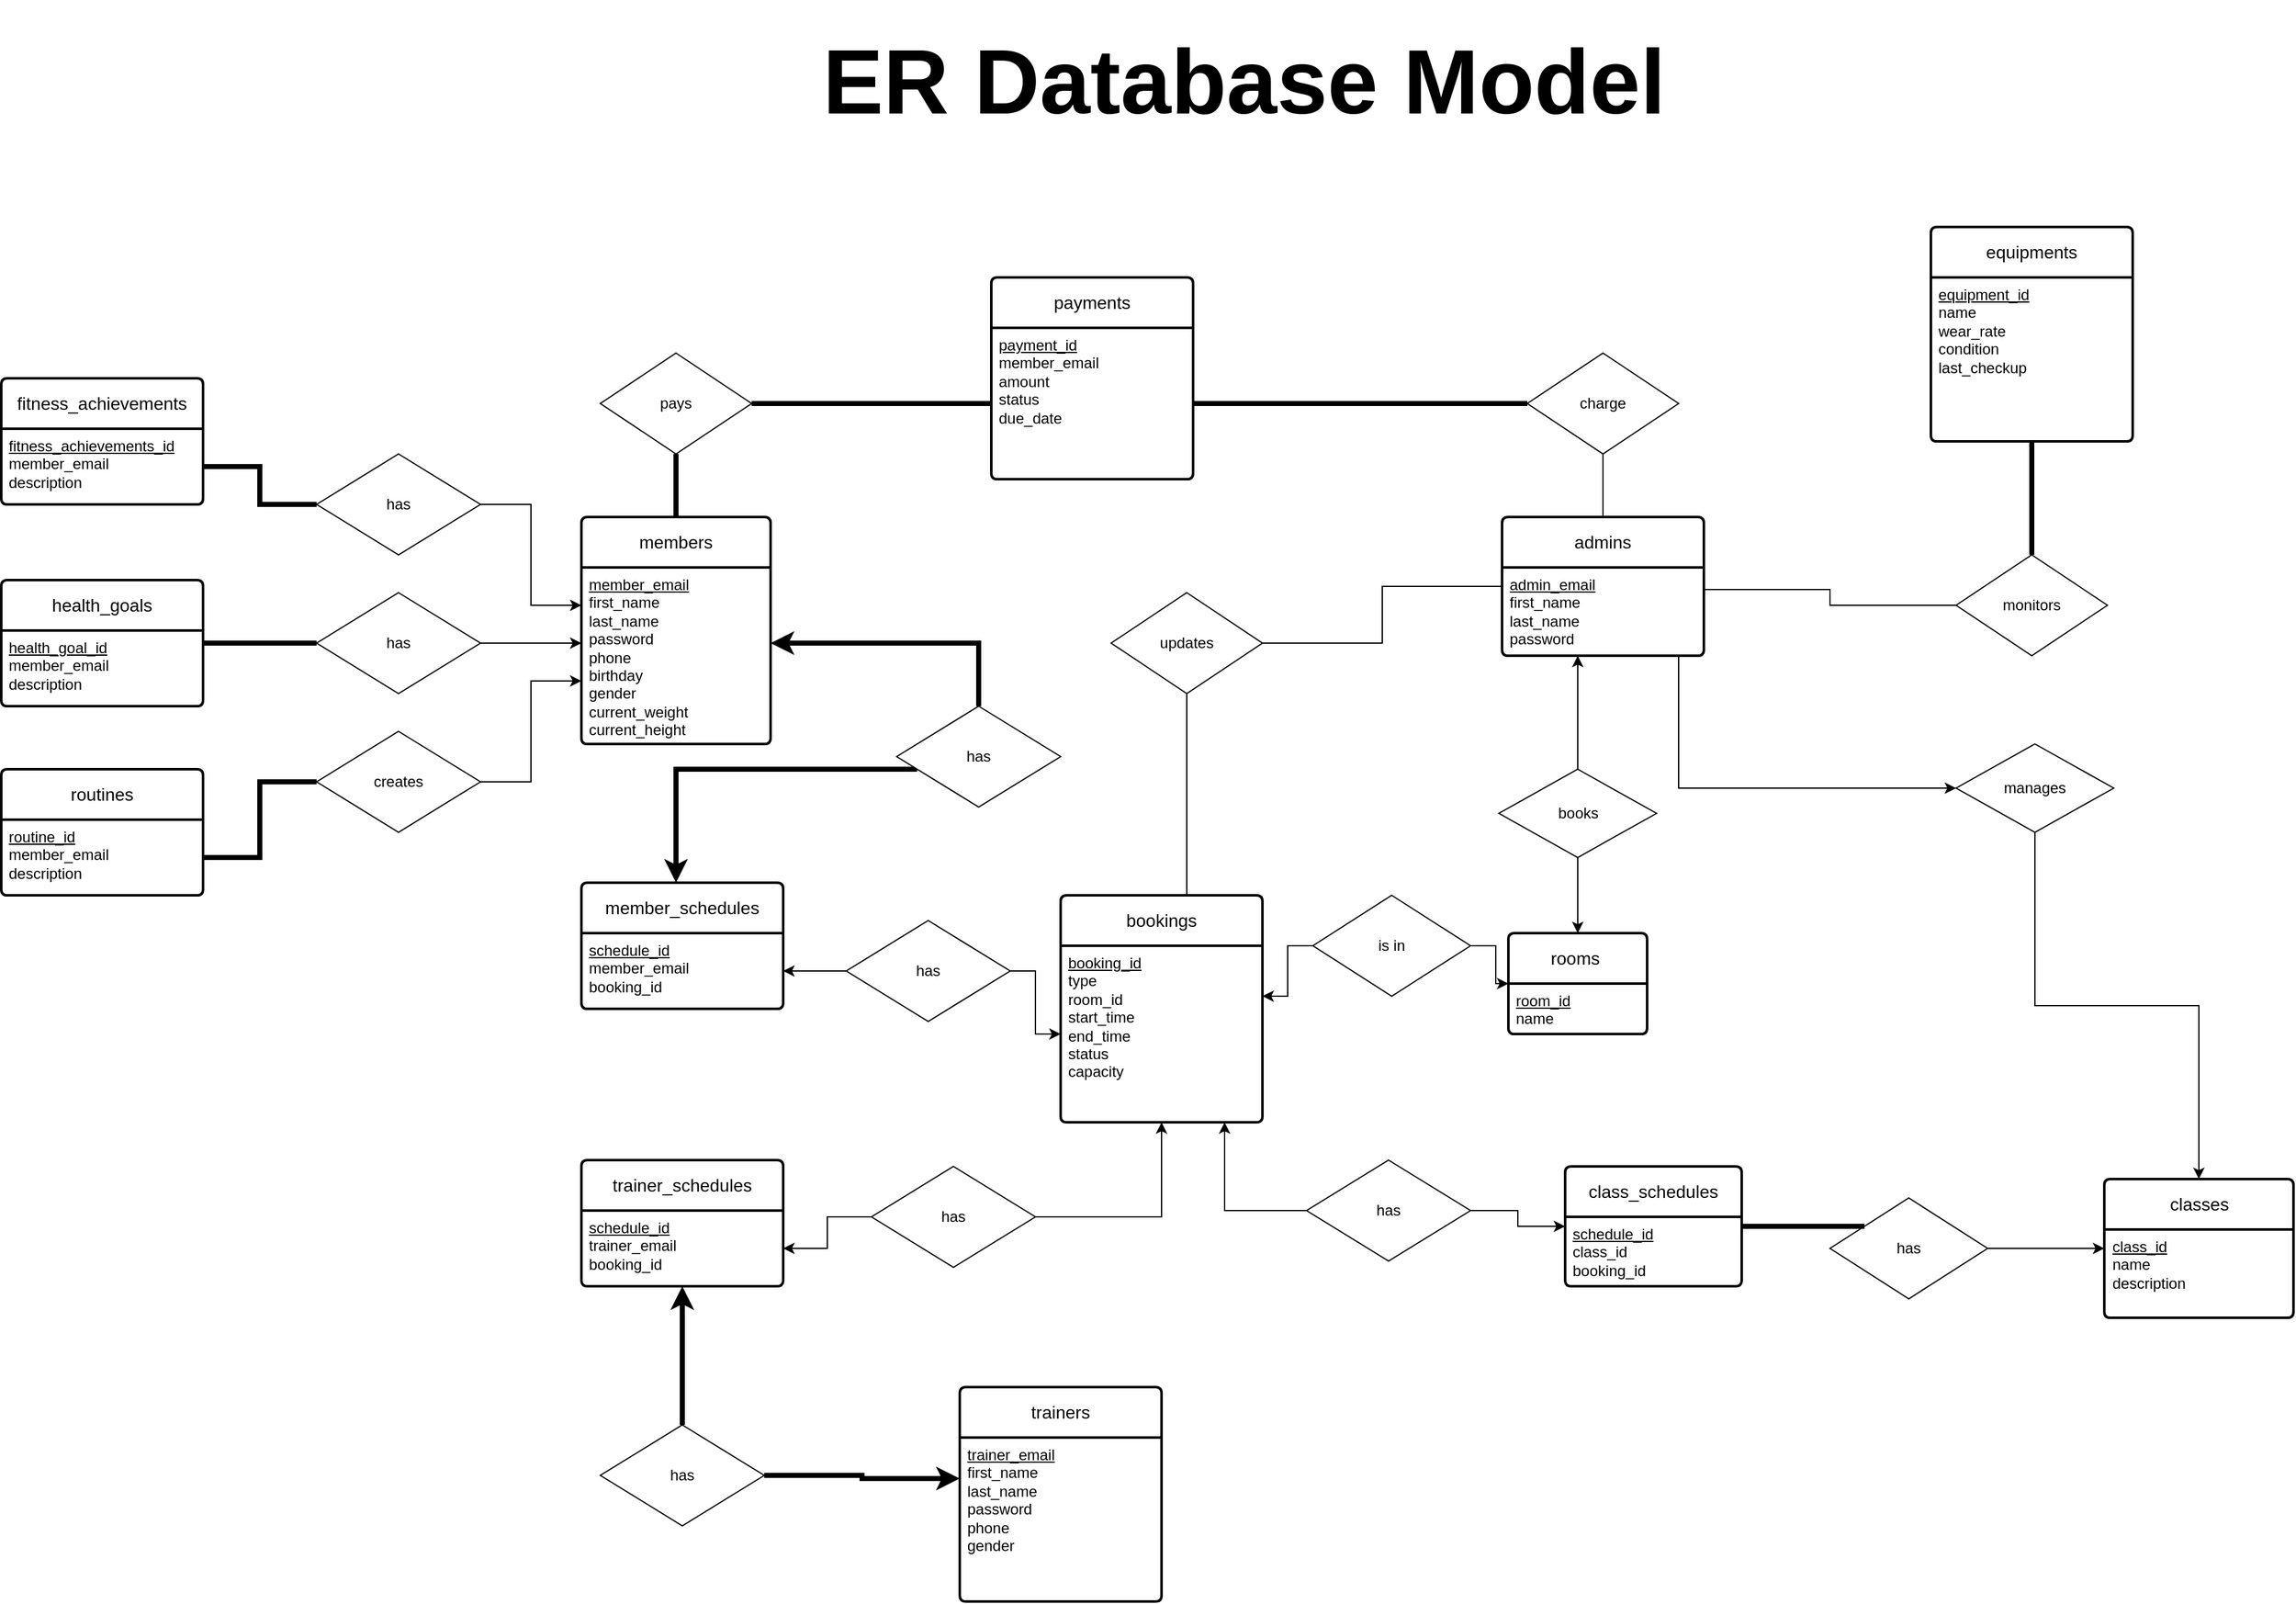 <mxfile version="24.1.0" type="device" pages="2">
  <diagram name="uml" id="4G7bXzPP9IaNKN-uvetp">
    <mxGraphModel dx="3674" dy="1707" grid="1" gridSize="10" guides="1" tooltips="1" connect="1" arrows="1" fold="1" page="0" pageScale="1" pageWidth="827" pageHeight="1169" math="0" shadow="0">
      <root>
        <mxCell id="0" />
        <mxCell id="1" parent="0" />
        <mxCell id="OYMvCbrC9KAhCQ8MRdoG-130" style="edgeStyle=orthogonalEdgeStyle;rounded=0;orthogonalLoop=1;jettySize=auto;html=1;exitX=0.5;exitY=0;exitDx=0;exitDy=0;entryX=0.5;entryY=1;entryDx=0;entryDy=0;endArrow=none;endFill=0;strokeWidth=4;" parent="1" source="kGv3nj2VXKhPonacH8l7-1" target="OYMvCbrC9KAhCQ8MRdoG-128" edge="1">
          <mxGeometry relative="1" as="geometry" />
        </mxCell>
        <mxCell id="kGv3nj2VXKhPonacH8l7-1" value="members" style="swimlane;childLayout=stackLayout;horizontal=1;startSize=40;horizontalStack=0;rounded=1;fontSize=14;fontStyle=0;strokeWidth=2;resizeParent=0;resizeLast=1;shadow=0;dashed=0;align=center;arcSize=4;whiteSpace=wrap;html=1;" parent="1" vertex="1">
          <mxGeometry x="-920" y="-50" width="150" height="180" as="geometry" />
        </mxCell>
        <mxCell id="kGv3nj2VXKhPonacH8l7-2" value="&lt;u&gt;member_email&lt;/u&gt;&lt;br&gt;&lt;div&gt;&lt;div&gt;&lt;div&gt;&lt;div&gt;&lt;/div&gt;&lt;/div&gt;&lt;/div&gt;&lt;div&gt;first_name&lt;/div&gt;&lt;div&gt;last_name&lt;/div&gt;&lt;div&gt;&lt;div&gt;password&lt;br&gt;&lt;div&gt;&lt;div&gt;&lt;span style=&quot;background-color: initial;&quot;&gt;phone&lt;/span&gt;&lt;br&gt;&lt;/div&gt;&lt;div&gt;birthday&lt;/div&gt;&lt;div&gt;gender&lt;/div&gt;&lt;div&gt;current_weight&lt;/div&gt;&lt;div&gt;current_height&lt;/div&gt;&lt;div&gt;&lt;br&gt;&lt;/div&gt;&lt;div&gt;&lt;br&gt;&lt;/div&gt;&lt;/div&gt;&lt;/div&gt;&lt;/div&gt;&lt;div&gt;&lt;br&gt;&lt;/div&gt;&lt;div&gt;&lt;br&gt;&lt;/div&gt;&lt;div&gt;&lt;br&gt;&lt;/div&gt;&lt;/div&gt;" style="align=left;strokeColor=none;fillColor=none;spacingLeft=4;fontSize=12;verticalAlign=top;resizable=0;rotatable=0;part=1;html=1;" parent="kGv3nj2VXKhPonacH8l7-1" vertex="1">
          <mxGeometry y="40" width="150" height="120" as="geometry" />
        </mxCell>
        <mxCell id="OYMvCbrC9KAhCQ8MRdoG-51" value="&lt;div&gt;&lt;div&gt;&lt;div&gt;&lt;br&gt;&lt;/div&gt;&lt;/div&gt;&lt;/div&gt;" style="align=left;strokeColor=none;fillColor=none;spacingLeft=4;fontSize=12;verticalAlign=top;resizable=0;rotatable=0;part=1;html=1;" parent="kGv3nj2VXKhPonacH8l7-1" vertex="1">
          <mxGeometry y="160" width="150" height="20" as="geometry" />
        </mxCell>
        <mxCell id="OYMvCbrC9KAhCQ8MRdoG-3" style="edgeStyle=orthogonalEdgeStyle;rounded=0;orthogonalLoop=1;jettySize=auto;html=1;exitX=0.5;exitY=1;exitDx=0;exitDy=0;" parent="kGv3nj2VXKhPonacH8l7-1" source="kGv3nj2VXKhPonacH8l7-2" target="kGv3nj2VXKhPonacH8l7-2" edge="1">
          <mxGeometry relative="1" as="geometry" />
        </mxCell>
        <mxCell id="OYMvCbrC9KAhCQ8MRdoG-1" value="trainers" style="swimlane;childLayout=stackLayout;horizontal=1;startSize=40;horizontalStack=0;rounded=1;fontSize=14;fontStyle=0;strokeWidth=2;resizeParent=0;resizeLast=1;shadow=0;align=center;arcSize=4;whiteSpace=wrap;html=1;" parent="1" vertex="1">
          <mxGeometry x="-620" y="640" width="160" height="170" as="geometry" />
        </mxCell>
        <mxCell id="OYMvCbrC9KAhCQ8MRdoG-2" value="&lt;div&gt;&lt;div&gt;&lt;u&gt;trainer_email&lt;/u&gt;&lt;/div&gt;&lt;div&gt;first_name&lt;/div&gt;&lt;div&gt;last_name&lt;/div&gt;&lt;div&gt;password&lt;/div&gt;&lt;div&gt;phone&lt;/div&gt;&lt;div&gt;gender&lt;/div&gt;&lt;div&gt;&lt;br&gt;&lt;/div&gt;&lt;div&gt;&lt;br&gt;&lt;/div&gt;&lt;/div&gt;" style="align=left;strokeColor=none;fillColor=none;spacingLeft=4;fontSize=12;verticalAlign=top;resizable=0;rotatable=0;part=1;html=1;" parent="OYMvCbrC9KAhCQ8MRdoG-1" vertex="1">
          <mxGeometry y="40" width="160" height="130" as="geometry" />
        </mxCell>
        <mxCell id="OYMvCbrC9KAhCQ8MRdoG-5" value="admins" style="swimlane;childLayout=stackLayout;horizontal=1;startSize=40;horizontalStack=0;rounded=1;fontSize=14;fontStyle=0;strokeWidth=2;resizeParent=0;resizeLast=1;shadow=0;dashed=0;align=center;arcSize=4;whiteSpace=wrap;html=1;" parent="1" vertex="1">
          <mxGeometry x="-190" y="-50" width="160" height="110" as="geometry" />
        </mxCell>
        <mxCell id="OYMvCbrC9KAhCQ8MRdoG-6" value="&lt;u&gt;admin_email&lt;/u&gt;&lt;br&gt;&lt;div&gt;&lt;div&gt;first_name&lt;/div&gt;&lt;div&gt;last_name&lt;/div&gt;&lt;div&gt;password&lt;/div&gt;&lt;div&gt;&lt;br&gt;&lt;/div&gt;&lt;div&gt;&lt;br&gt;&lt;/div&gt;&lt;div&gt;&lt;br&gt;&lt;/div&gt;&lt;div&gt;&lt;br&gt;&lt;/div&gt;&lt;/div&gt;" style="align=left;strokeColor=none;fillColor=none;spacingLeft=4;fontSize=12;verticalAlign=top;resizable=0;rotatable=0;part=1;html=1;" parent="OYMvCbrC9KAhCQ8MRdoG-5" vertex="1">
          <mxGeometry y="40" width="160" height="70" as="geometry" />
        </mxCell>
        <mxCell id="OYMvCbrC9KAhCQ8MRdoG-7" value="health_goals" style="swimlane;childLayout=stackLayout;horizontal=1;startSize=40;horizontalStack=0;rounded=1;fontSize=14;fontStyle=0;strokeWidth=2;resizeParent=0;resizeLast=1;shadow=0;dashed=0;align=center;arcSize=4;whiteSpace=wrap;html=1;" parent="1" vertex="1">
          <mxGeometry x="-1380" width="160" height="100" as="geometry" />
        </mxCell>
        <mxCell id="OYMvCbrC9KAhCQ8MRdoG-8" value="&lt;div&gt;&lt;u&gt;health_goal_id&lt;/u&gt;&lt;/div&gt;&lt;div&gt;member_email&lt;/div&gt;&lt;div&gt;&lt;span style=&quot;background-color: initial;&quot;&gt;description&lt;/span&gt;&lt;/div&gt;&lt;div&gt;&lt;br&gt;&lt;/div&gt;" style="align=left;strokeColor=none;fillColor=none;spacingLeft=4;fontSize=12;verticalAlign=top;resizable=0;rotatable=0;part=1;html=1;" parent="OYMvCbrC9KAhCQ8MRdoG-7" vertex="1">
          <mxGeometry y="40" width="160" height="60" as="geometry" />
        </mxCell>
        <mxCell id="OYMvCbrC9KAhCQ8MRdoG-9" style="edgeStyle=orthogonalEdgeStyle;rounded=0;orthogonalLoop=1;jettySize=auto;html=1;exitX=0.5;exitY=1;exitDx=0;exitDy=0;" parent="OYMvCbrC9KAhCQ8MRdoG-7" source="OYMvCbrC9KAhCQ8MRdoG-8" target="OYMvCbrC9KAhCQ8MRdoG-8" edge="1">
          <mxGeometry relative="1" as="geometry" />
        </mxCell>
        <mxCell id="OYMvCbrC9KAhCQ8MRdoG-13" value="member_schedules" style="swimlane;childLayout=stackLayout;horizontal=1;startSize=40;horizontalStack=0;rounded=1;fontSize=14;fontStyle=0;strokeWidth=2;resizeParent=0;resizeLast=1;shadow=0;dashed=0;align=center;arcSize=4;whiteSpace=wrap;html=1;" parent="1" vertex="1">
          <mxGeometry x="-920" y="240" width="160" height="100" as="geometry" />
        </mxCell>
        <mxCell id="OYMvCbrC9KAhCQ8MRdoG-14" value="&lt;u&gt;schedule_id&lt;/u&gt;&lt;div&gt;member_email&lt;br&gt;&lt;div&gt;booking_id&lt;/div&gt;&lt;div&gt;&lt;u&gt;&lt;br&gt;&lt;/u&gt;&lt;/div&gt;&lt;div&gt;&lt;u&gt;&lt;br&gt;&lt;/u&gt;&lt;/div&gt;&lt;/div&gt;" style="align=left;strokeColor=none;fillColor=none;spacingLeft=4;fontSize=12;verticalAlign=top;resizable=0;rotatable=0;part=1;html=1;" parent="OYMvCbrC9KAhCQ8MRdoG-13" vertex="1">
          <mxGeometry y="40" width="160" height="60" as="geometry" />
        </mxCell>
        <mxCell id="OYMvCbrC9KAhCQ8MRdoG-15" style="edgeStyle=orthogonalEdgeStyle;rounded=0;orthogonalLoop=1;jettySize=auto;html=1;exitX=0.5;exitY=1;exitDx=0;exitDy=0;" parent="OYMvCbrC9KAhCQ8MRdoG-13" source="OYMvCbrC9KAhCQ8MRdoG-14" target="OYMvCbrC9KAhCQ8MRdoG-14" edge="1">
          <mxGeometry relative="1" as="geometry" />
        </mxCell>
        <mxCell id="OYMvCbrC9KAhCQ8MRdoG-20" value="classes" style="swimlane;childLayout=stackLayout;horizontal=1;startSize=40;horizontalStack=0;rounded=1;fontSize=14;fontStyle=0;strokeWidth=2;resizeParent=0;resizeLast=1;shadow=0;dashed=0;align=center;arcSize=4;whiteSpace=wrap;html=1;" parent="1" vertex="1">
          <mxGeometry x="287.5" y="475" width="150" height="110" as="geometry" />
        </mxCell>
        <mxCell id="OYMvCbrC9KAhCQ8MRdoG-21" value="&lt;div&gt;&lt;u&gt;class_id&lt;/u&gt;&lt;/div&gt;&lt;div&gt;name&lt;/div&gt;&lt;div&gt;description&lt;/div&gt;" style="align=left;strokeColor=none;fillColor=none;spacingLeft=4;fontSize=12;verticalAlign=top;resizable=0;rotatable=0;part=1;html=1;" parent="OYMvCbrC9KAhCQ8MRdoG-20" vertex="1">
          <mxGeometry y="40" width="150" height="70" as="geometry" />
        </mxCell>
        <mxCell id="OYMvCbrC9KAhCQ8MRdoG-22" style="edgeStyle=orthogonalEdgeStyle;rounded=0;orthogonalLoop=1;jettySize=auto;html=1;exitX=0.5;exitY=1;exitDx=0;exitDy=0;" parent="OYMvCbrC9KAhCQ8MRdoG-20" source="OYMvCbrC9KAhCQ8MRdoG-21" target="OYMvCbrC9KAhCQ8MRdoG-21" edge="1">
          <mxGeometry relative="1" as="geometry" />
        </mxCell>
        <mxCell id="OYMvCbrC9KAhCQ8MRdoG-155" style="edgeStyle=orthogonalEdgeStyle;rounded=0;orthogonalLoop=1;jettySize=auto;html=1;entryX=0.5;entryY=1;entryDx=0;entryDy=0;endArrow=none;endFill=0;" parent="1" source="MQTg_DrrZjfdQlE8PDyM-27" target="OYMvCbrC9KAhCQ8MRdoG-66" edge="1">
          <mxGeometry relative="1" as="geometry">
            <mxPoint x="-490" y="430" as="sourcePoint" />
            <Array as="points">
              <mxPoint x="-490" y="320" />
              <mxPoint x="-420" y="320" />
            </Array>
          </mxGeometry>
        </mxCell>
        <mxCell id="OYMvCbrC9KAhCQ8MRdoG-55" value="equipments" style="swimlane;childLayout=stackLayout;horizontal=1;startSize=40;horizontalStack=0;rounded=1;fontSize=14;fontStyle=0;strokeWidth=2;resizeParent=0;resizeLast=1;shadow=0;dashed=0;align=center;arcSize=4;whiteSpace=wrap;html=1;" parent="1" vertex="1">
          <mxGeometry x="150" y="-280" width="160" height="170" as="geometry" />
        </mxCell>
        <mxCell id="OYMvCbrC9KAhCQ8MRdoG-56" value="&lt;div&gt;&lt;div&gt;&lt;u&gt;equipment_id&lt;/u&gt;&lt;/div&gt;&lt;/div&gt;&lt;div&gt;name&lt;/div&gt;&lt;div&gt;wear_rate&lt;/div&gt;&lt;div&gt;condition&lt;/div&gt;&lt;div&gt;last_checkup&amp;nbsp;&lt;/div&gt;" style="align=left;strokeColor=none;fillColor=none;spacingLeft=4;fontSize=12;verticalAlign=top;resizable=0;rotatable=0;part=1;html=1;" parent="OYMvCbrC9KAhCQ8MRdoG-55" vertex="1">
          <mxGeometry y="40" width="160" height="130" as="geometry" />
        </mxCell>
        <mxCell id="OYMvCbrC9KAhCQ8MRdoG-157" style="edgeStyle=orthogonalEdgeStyle;rounded=0;orthogonalLoop=1;jettySize=auto;html=1;strokeWidth=1;endArrow=none;endFill=0;" parent="1" source="OYMvCbrC9KAhCQ8MRdoG-66" target="OYMvCbrC9KAhCQ8MRdoG-5" edge="1">
          <mxGeometry relative="1" as="geometry">
            <Array as="points" />
          </mxGeometry>
        </mxCell>
        <mxCell id="OYMvCbrC9KAhCQ8MRdoG-66" value="updates" style="rhombus;whiteSpace=wrap;html=1;" parent="1" vertex="1">
          <mxGeometry x="-500" y="10" width="120" height="80" as="geometry" />
        </mxCell>
        <mxCell id="OYMvCbrC9KAhCQ8MRdoG-72" value="payments" style="swimlane;childLayout=stackLayout;horizontal=1;startSize=40;horizontalStack=0;rounded=1;fontSize=14;fontStyle=0;strokeWidth=2;resizeParent=0;resizeLast=1;shadow=0;dashed=0;align=center;arcSize=4;whiteSpace=wrap;html=1;" parent="1" vertex="1">
          <mxGeometry x="-595" y="-240" width="160" height="160" as="geometry" />
        </mxCell>
        <mxCell id="OYMvCbrC9KAhCQ8MRdoG-73" value="&lt;div&gt;&lt;u&gt;payment_id&lt;/u&gt;&lt;/div&gt;member_email&lt;br&gt;&lt;div&gt;amount&lt;/div&gt;&lt;div&gt;status&lt;/div&gt;&lt;div&gt;due_date&lt;/div&gt;" style="align=left;strokeColor=none;fillColor=none;spacingLeft=4;fontSize=12;verticalAlign=top;resizable=0;rotatable=0;part=1;html=1;" parent="OYMvCbrC9KAhCQ8MRdoG-72" vertex="1">
          <mxGeometry y="40" width="160" height="120" as="geometry" />
        </mxCell>
        <mxCell id="OYMvCbrC9KAhCQ8MRdoG-74" style="edgeStyle=orthogonalEdgeStyle;rounded=0;orthogonalLoop=1;jettySize=auto;html=1;exitX=0.5;exitY=1;exitDx=0;exitDy=0;" parent="OYMvCbrC9KAhCQ8MRdoG-72" source="OYMvCbrC9KAhCQ8MRdoG-73" target="OYMvCbrC9KAhCQ8MRdoG-73" edge="1">
          <mxGeometry relative="1" as="geometry" />
        </mxCell>
        <mxCell id="OYMvCbrC9KAhCQ8MRdoG-76" value="trainer_schedules" style="swimlane;childLayout=stackLayout;horizontal=1;startSize=40;horizontalStack=0;rounded=1;fontSize=14;fontStyle=0;strokeWidth=2;resizeParent=0;resizeLast=1;shadow=0;dashed=0;align=center;arcSize=4;whiteSpace=wrap;html=1;" parent="1" vertex="1">
          <mxGeometry x="-920" y="460" width="160" height="100" as="geometry" />
        </mxCell>
        <mxCell id="OYMvCbrC9KAhCQ8MRdoG-77" value="&lt;u&gt;schedule_id&lt;/u&gt;&lt;div&gt;trainer_email&lt;/div&gt;&lt;div&gt;booking_id&lt;/div&gt;" style="align=left;strokeColor=none;fillColor=none;spacingLeft=4;fontSize=12;verticalAlign=top;resizable=0;rotatable=0;part=1;html=1;" parent="OYMvCbrC9KAhCQ8MRdoG-76" vertex="1">
          <mxGeometry y="40" width="160" height="60" as="geometry" />
        </mxCell>
        <mxCell id="OYMvCbrC9KAhCQ8MRdoG-89" value="has" style="rhombus;whiteSpace=wrap;html=1;" parent="1" vertex="1">
          <mxGeometry x="70" y="490" width="125" height="80" as="geometry" />
        </mxCell>
        <mxCell id="OYMvCbrC9KAhCQ8MRdoG-131" style="edgeStyle=orthogonalEdgeStyle;rounded=0;orthogonalLoop=1;jettySize=auto;html=1;entryX=0;entryY=0.5;entryDx=0;entryDy=0;endArrow=none;endFill=0;strokeWidth=4;" parent="1" source="OYMvCbrC9KAhCQ8MRdoG-128" target="OYMvCbrC9KAhCQ8MRdoG-73" edge="1">
          <mxGeometry relative="1" as="geometry" />
        </mxCell>
        <mxCell id="OYMvCbrC9KAhCQ8MRdoG-128" value="pays" style="rhombus;whiteSpace=wrap;html=1;" parent="1" vertex="1">
          <mxGeometry x="-905" y="-180" width="120" height="80" as="geometry" />
        </mxCell>
        <mxCell id="OYMvCbrC9KAhCQ8MRdoG-134" style="edgeStyle=orthogonalEdgeStyle;rounded=0;orthogonalLoop=1;jettySize=auto;html=1;entryX=0.5;entryY=0;entryDx=0;entryDy=0;strokeWidth=1;endArrow=none;endFill=0;exitX=0.5;exitY=1;exitDx=0;exitDy=0;" parent="1" source="OYMvCbrC9KAhCQ8MRdoG-132" target="OYMvCbrC9KAhCQ8MRdoG-5" edge="1">
          <mxGeometry relative="1" as="geometry" />
        </mxCell>
        <mxCell id="OYMvCbrC9KAhCQ8MRdoG-132" value="charge" style="rhombus;whiteSpace=wrap;html=1;" parent="1" vertex="1">
          <mxGeometry x="-170" y="-180" width="120" height="80" as="geometry" />
        </mxCell>
        <mxCell id="OYMvCbrC9KAhCQ8MRdoG-133" style="edgeStyle=orthogonalEdgeStyle;rounded=0;orthogonalLoop=1;jettySize=auto;html=1;exitX=1;exitY=0.5;exitDx=0;exitDy=0;entryX=0;entryY=0.5;entryDx=0;entryDy=0;endArrow=none;endFill=0;strokeWidth=4;" parent="1" source="OYMvCbrC9KAhCQ8MRdoG-73" target="OYMvCbrC9KAhCQ8MRdoG-132" edge="1">
          <mxGeometry relative="1" as="geometry">
            <Array as="points">
              <mxPoint x="-250" y="-140" />
              <mxPoint x="-250" y="-140" />
            </Array>
          </mxGeometry>
        </mxCell>
        <mxCell id="OYMvCbrC9KAhCQ8MRdoG-138" style="edgeStyle=orthogonalEdgeStyle;rounded=0;orthogonalLoop=1;jettySize=auto;html=1;entryX=0.5;entryY=1;entryDx=0;entryDy=0;endArrow=none;endFill=0;strokeWidth=4;" parent="1" source="OYMvCbrC9KAhCQ8MRdoG-136" target="OYMvCbrC9KAhCQ8MRdoG-56" edge="1">
          <mxGeometry relative="1" as="geometry" />
        </mxCell>
        <mxCell id="OYMvCbrC9KAhCQ8MRdoG-136" value="monitors" style="rhombus;whiteSpace=wrap;html=1;" parent="1" vertex="1">
          <mxGeometry x="170" y="-20" width="120" height="80" as="geometry" />
        </mxCell>
        <mxCell id="OYMvCbrC9KAhCQ8MRdoG-159" style="edgeStyle=orthogonalEdgeStyle;rounded=0;orthogonalLoop=1;jettySize=auto;html=1;exitX=1;exitY=0.25;exitDx=0;exitDy=0;entryX=0;entryY=0.5;entryDx=0;entryDy=0;endArrow=none;endFill=0;" parent="1" source="OYMvCbrC9KAhCQ8MRdoG-6" target="OYMvCbrC9KAhCQ8MRdoG-136" edge="1">
          <mxGeometry relative="1" as="geometry" />
        </mxCell>
        <mxCell id="OYMvCbrC9KAhCQ8MRdoG-162" style="edgeStyle=orthogonalEdgeStyle;rounded=0;orthogonalLoop=1;jettySize=auto;html=1;entryX=0.5;entryY=0;entryDx=0;entryDy=0;" parent="1" source="OYMvCbrC9KAhCQ8MRdoG-160" target="OYMvCbrC9KAhCQ8MRdoG-20" edge="1">
          <mxGeometry relative="1" as="geometry" />
        </mxCell>
        <mxCell id="OYMvCbrC9KAhCQ8MRdoG-160" value="manages" style="rhombus;whiteSpace=wrap;html=1;" parent="1" vertex="1">
          <mxGeometry x="170" y="130" width="125" height="70" as="geometry" />
        </mxCell>
        <mxCell id="OYMvCbrC9KAhCQ8MRdoG-161" style="edgeStyle=orthogonalEdgeStyle;rounded=0;orthogonalLoop=1;jettySize=auto;html=1;entryX=0;entryY=0.5;entryDx=0;entryDy=0;" parent="1" source="OYMvCbrC9KAhCQ8MRdoG-5" target="OYMvCbrC9KAhCQ8MRdoG-160" edge="1">
          <mxGeometry relative="1" as="geometry">
            <Array as="points">
              <mxPoint x="-50" y="165" />
            </Array>
            <mxPoint x="-170" y="120" as="sourcePoint" />
            <mxPoint x="-160" y="240" as="targetPoint" />
          </mxGeometry>
        </mxCell>
        <mxCell id="OYMvCbrC9KAhCQ8MRdoG-163" style="edgeStyle=orthogonalEdgeStyle;rounded=0;orthogonalLoop=1;jettySize=auto;html=1;strokeWidth=4;endArrow=none;endFill=0;" parent="1" source="S9ZsBL9XNkuuEp8Thbzr-22" target="OYMvCbrC9KAhCQ8MRdoG-89" edge="1">
          <mxGeometry relative="1" as="geometry">
            <Array as="points">
              <mxPoint x="-120" y="530" />
            </Array>
            <mxPoint x="-320" y="555.0" as="sourcePoint" />
          </mxGeometry>
        </mxCell>
        <mxCell id="OYMvCbrC9KAhCQ8MRdoG-164" style="edgeStyle=orthogonalEdgeStyle;rounded=0;orthogonalLoop=1;jettySize=auto;html=1;exitX=1;exitY=0.5;exitDx=0;exitDy=0;" parent="1" source="OYMvCbrC9KAhCQ8MRdoG-89" target="OYMvCbrC9KAhCQ8MRdoG-20" edge="1">
          <mxGeometry relative="1" as="geometry">
            <Array as="points" />
          </mxGeometry>
        </mxCell>
        <mxCell id="VX4ggcvhtz2IHD30wVEg-1" style="edgeStyle=orthogonalEdgeStyle;rounded=0;orthogonalLoop=1;jettySize=auto;html=1;entryX=0;entryY=0.25;entryDx=0;entryDy=0;strokeWidth=4;" parent="1" source="OYMvCbrC9KAhCQ8MRdoG-165" target="OYMvCbrC9KAhCQ8MRdoG-2" edge="1">
          <mxGeometry relative="1" as="geometry" />
        </mxCell>
        <mxCell id="OYMvCbrC9KAhCQ8MRdoG-165" value="has" style="rhombus;whiteSpace=wrap;html=1;" parent="1" vertex="1">
          <mxGeometry x="-905" y="670" width="130" height="80" as="geometry" />
        </mxCell>
        <mxCell id="OYMvCbrC9KAhCQ8MRdoG-168" style="edgeStyle=orthogonalEdgeStyle;rounded=0;orthogonalLoop=1;jettySize=auto;html=1;strokeWidth=4;" parent="1" source="OYMvCbrC9KAhCQ8MRdoG-165" target="OYMvCbrC9KAhCQ8MRdoG-76" edge="1">
          <mxGeometry relative="1" as="geometry" />
        </mxCell>
        <mxCell id="OYMvCbrC9KAhCQ8MRdoG-172" style="edgeStyle=orthogonalEdgeStyle;rounded=0;orthogonalLoop=1;jettySize=auto;html=1;strokeWidth=4;" parent="1" source="OYMvCbrC9KAhCQ8MRdoG-171" target="kGv3nj2VXKhPonacH8l7-1" edge="1">
          <mxGeometry relative="1" as="geometry">
            <Array as="points">
              <mxPoint x="-740" y="50" />
              <mxPoint x="-740" y="50" />
            </Array>
          </mxGeometry>
        </mxCell>
        <mxCell id="OYMvCbrC9KAhCQ8MRdoG-173" style="edgeStyle=orthogonalEdgeStyle;rounded=0;orthogonalLoop=1;jettySize=auto;html=1;strokeWidth=4;" parent="1" source="OYMvCbrC9KAhCQ8MRdoG-171" target="OYMvCbrC9KAhCQ8MRdoG-13" edge="1">
          <mxGeometry relative="1" as="geometry">
            <Array as="points">
              <mxPoint x="-845" y="150" />
            </Array>
          </mxGeometry>
        </mxCell>
        <mxCell id="OYMvCbrC9KAhCQ8MRdoG-171" value="has" style="rhombus;whiteSpace=wrap;html=1;" parent="1" vertex="1">
          <mxGeometry x="-670" y="100" width="130" height="80" as="geometry" />
        </mxCell>
        <mxCell id="OYMvCbrC9KAhCQ8MRdoG-183" style="edgeStyle=orthogonalEdgeStyle;rounded=0;orthogonalLoop=1;jettySize=auto;html=1;entryX=0;entryY=0.5;entryDx=0;entryDy=0;strokeWidth=1;endArrow=classic;endFill=1;" parent="1" source="OYMvCbrC9KAhCQ8MRdoG-182" target="kGv3nj2VXKhPonacH8l7-2" edge="1">
          <mxGeometry relative="1" as="geometry" />
        </mxCell>
        <mxCell id="OYMvCbrC9KAhCQ8MRdoG-185" style="edgeStyle=orthogonalEdgeStyle;rounded=0;orthogonalLoop=1;jettySize=auto;html=1;entryX=1;entryY=0.5;entryDx=0;entryDy=0;strokeWidth=4;endArrow=none;endFill=0;" parent="1" source="OYMvCbrC9KAhCQ8MRdoG-182" target="OYMvCbrC9KAhCQ8MRdoG-7" edge="1">
          <mxGeometry relative="1" as="geometry" />
        </mxCell>
        <mxCell id="OYMvCbrC9KAhCQ8MRdoG-182" value="has" style="rhombus;whiteSpace=wrap;html=1;" parent="1" vertex="1">
          <mxGeometry x="-1130" y="10" width="130" height="80" as="geometry" />
        </mxCell>
        <mxCell id="OYMvCbrC9KAhCQ8MRdoG-186" value="routines" style="swimlane;childLayout=stackLayout;horizontal=1;startSize=40;horizontalStack=0;rounded=1;fontSize=14;fontStyle=0;strokeWidth=2;resizeParent=0;resizeLast=1;shadow=0;dashed=0;align=center;arcSize=4;whiteSpace=wrap;html=1;" parent="1" vertex="1">
          <mxGeometry x="-1380" y="150" width="160" height="100" as="geometry" />
        </mxCell>
        <mxCell id="OYMvCbrC9KAhCQ8MRdoG-187" value="&lt;div&gt;&lt;u&gt;routine_id&lt;/u&gt;&lt;/div&gt;&lt;div&gt;member_email&lt;span style=&quot;background-color: initial;&quot;&gt;&lt;br&gt;&lt;/span&gt;&lt;/div&gt;&lt;div&gt;&lt;span style=&quot;background-color: initial;&quot;&gt;description&lt;/span&gt;&lt;br&gt;&lt;/div&gt;" style="align=left;strokeColor=none;fillColor=none;spacingLeft=4;fontSize=12;verticalAlign=top;resizable=0;rotatable=0;part=1;html=1;" parent="OYMvCbrC9KAhCQ8MRdoG-186" vertex="1">
          <mxGeometry y="40" width="160" height="60" as="geometry" />
        </mxCell>
        <mxCell id="OYMvCbrC9KAhCQ8MRdoG-188" style="edgeStyle=orthogonalEdgeStyle;rounded=0;orthogonalLoop=1;jettySize=auto;html=1;exitX=0.5;exitY=1;exitDx=0;exitDy=0;" parent="OYMvCbrC9KAhCQ8MRdoG-186" source="OYMvCbrC9KAhCQ8MRdoG-187" target="OYMvCbrC9KAhCQ8MRdoG-187" edge="1">
          <mxGeometry relative="1" as="geometry" />
        </mxCell>
        <mxCell id="OYMvCbrC9KAhCQ8MRdoG-191" style="edgeStyle=orthogonalEdgeStyle;rounded=0;orthogonalLoop=1;jettySize=auto;html=1;exitX=0;exitY=0.5;exitDx=0;exitDy=0;entryX=1;entryY=0.5;entryDx=0;entryDy=0;strokeWidth=4;endArrow=none;endFill=0;" parent="1" source="OYMvCbrC9KAhCQ8MRdoG-189" target="OYMvCbrC9KAhCQ8MRdoG-187" edge="1">
          <mxGeometry relative="1" as="geometry" />
        </mxCell>
        <mxCell id="uuetonhY4dfNizBhoSQc-10" style="edgeStyle=orthogonalEdgeStyle;rounded=0;orthogonalLoop=1;jettySize=auto;html=1;exitX=1;exitY=0.5;exitDx=0;exitDy=0;entryX=0;entryY=0.75;entryDx=0;entryDy=0;" edge="1" parent="1" source="OYMvCbrC9KAhCQ8MRdoG-189" target="kGv3nj2VXKhPonacH8l7-2">
          <mxGeometry relative="1" as="geometry" />
        </mxCell>
        <mxCell id="OYMvCbrC9KAhCQ8MRdoG-189" value="creates" style="rhombus;whiteSpace=wrap;html=1;" parent="1" vertex="1">
          <mxGeometry x="-1130" y="120" width="130" height="80" as="geometry" />
        </mxCell>
        <mxCell id="VX4ggcvhtz2IHD30wVEg-6" value="rooms&amp;nbsp;" style="swimlane;childLayout=stackLayout;horizontal=1;startSize=40;horizontalStack=0;rounded=1;fontSize=14;fontStyle=0;strokeWidth=2;resizeParent=0;resizeLast=1;shadow=0;dashed=0;align=center;arcSize=4;whiteSpace=wrap;html=1;" parent="1" vertex="1">
          <mxGeometry x="-185" y="280" width="110" height="80" as="geometry" />
        </mxCell>
        <mxCell id="VX4ggcvhtz2IHD30wVEg-7" value="&lt;div&gt;&lt;u&gt;room_id&lt;/u&gt;&lt;/div&gt;&lt;div&gt;name&lt;/div&gt;" style="align=left;strokeColor=none;fillColor=none;spacingLeft=4;fontSize=12;verticalAlign=top;resizable=0;rotatable=0;part=1;html=1;" parent="VX4ggcvhtz2IHD30wVEg-6" vertex="1">
          <mxGeometry y="40" width="110" height="40" as="geometry" />
        </mxCell>
        <mxCell id="VX4ggcvhtz2IHD30wVEg-8" style="edgeStyle=orthogonalEdgeStyle;rounded=0;orthogonalLoop=1;jettySize=auto;html=1;exitX=0.5;exitY=1;exitDx=0;exitDy=0;" parent="VX4ggcvhtz2IHD30wVEg-6" source="VX4ggcvhtz2IHD30wVEg-7" target="VX4ggcvhtz2IHD30wVEg-7" edge="1">
          <mxGeometry relative="1" as="geometry" />
        </mxCell>
        <mxCell id="VX4ggcvhtz2IHD30wVEg-12" style="edgeStyle=orthogonalEdgeStyle;rounded=0;orthogonalLoop=1;jettySize=auto;html=1;" parent="1" source="VX4ggcvhtz2IHD30wVEg-9" target="OYMvCbrC9KAhCQ8MRdoG-5" edge="1">
          <mxGeometry relative="1" as="geometry">
            <Array as="points">
              <mxPoint x="-140" y="170" />
            </Array>
          </mxGeometry>
        </mxCell>
        <mxCell id="VX4ggcvhtz2IHD30wVEg-13" style="edgeStyle=orthogonalEdgeStyle;rounded=0;orthogonalLoop=1;jettySize=auto;html=1;" parent="1" source="VX4ggcvhtz2IHD30wVEg-9" target="VX4ggcvhtz2IHD30wVEg-6" edge="1">
          <mxGeometry relative="1" as="geometry" />
        </mxCell>
        <mxCell id="VX4ggcvhtz2IHD30wVEg-9" value="books" style="rhombus;whiteSpace=wrap;html=1;" parent="1" vertex="1">
          <mxGeometry x="-192.5" y="150" width="125" height="70" as="geometry" />
        </mxCell>
        <mxCell id="MQTg_DrrZjfdQlE8PDyM-27" value="bookings" style="swimlane;childLayout=stackLayout;horizontal=1;startSize=40;horizontalStack=0;rounded=1;fontSize=14;fontStyle=0;strokeWidth=2;resizeParent=0;resizeLast=1;shadow=0;dashed=0;align=center;arcSize=4;whiteSpace=wrap;html=1;" parent="1" vertex="1">
          <mxGeometry x="-540" y="250" width="160" height="180" as="geometry" />
        </mxCell>
        <mxCell id="MQTg_DrrZjfdQlE8PDyM-28" value="&lt;div&gt;&lt;u&gt;booking_id&lt;/u&gt;&lt;/div&gt;&lt;div&gt;type&lt;/div&gt;&lt;div&gt;room_id&lt;/div&gt;&lt;div&gt;start_time&lt;/div&gt;&lt;div&gt;end_time&lt;/div&gt;&lt;div&gt;&lt;span style=&quot;background-color: initial;&quot;&gt;status&lt;/span&gt;&lt;/div&gt;&lt;div&gt;capacity&lt;/div&gt;" style="align=left;strokeColor=none;fillColor=none;spacingLeft=4;fontSize=12;verticalAlign=top;resizable=0;rotatable=0;part=1;html=1;" parent="MQTg_DrrZjfdQlE8PDyM-27" vertex="1">
          <mxGeometry y="40" width="160" height="140" as="geometry" />
        </mxCell>
        <mxCell id="MQTg_DrrZjfdQlE8PDyM-29" style="edgeStyle=orthogonalEdgeStyle;rounded=0;orthogonalLoop=1;jettySize=auto;html=1;exitX=0.5;exitY=1;exitDx=0;exitDy=0;" parent="MQTg_DrrZjfdQlE8PDyM-27" source="MQTg_DrrZjfdQlE8PDyM-28" target="MQTg_DrrZjfdQlE8PDyM-28" edge="1">
          <mxGeometry relative="1" as="geometry" />
        </mxCell>
        <mxCell id="S9ZsBL9XNkuuEp8Thbzr-10" style="edgeStyle=orthogonalEdgeStyle;rounded=0;orthogonalLoop=1;jettySize=auto;html=1;" parent="1" source="S9ZsBL9XNkuuEp8Thbzr-2" target="MQTg_DrrZjfdQlE8PDyM-27" edge="1">
          <mxGeometry relative="1" as="geometry" />
        </mxCell>
        <mxCell id="WRD90fRV6FW7m0vJ10Yf-1" style="edgeStyle=orthogonalEdgeStyle;rounded=0;orthogonalLoop=1;jettySize=auto;html=1;entryX=1;entryY=0.5;entryDx=0;entryDy=0;" parent="1" source="S9ZsBL9XNkuuEp8Thbzr-2" target="OYMvCbrC9KAhCQ8MRdoG-77" edge="1">
          <mxGeometry relative="1" as="geometry" />
        </mxCell>
        <mxCell id="S9ZsBL9XNkuuEp8Thbzr-2" value="has" style="rhombus;whiteSpace=wrap;html=1;" parent="1" vertex="1">
          <mxGeometry x="-690" y="465" width="130" height="80" as="geometry" />
        </mxCell>
        <mxCell id="S9ZsBL9XNkuuEp8Thbzr-8" style="edgeStyle=orthogonalEdgeStyle;rounded=0;orthogonalLoop=1;jettySize=auto;html=1;" parent="1" source="S9ZsBL9XNkuuEp8Thbzr-7" target="OYMvCbrC9KAhCQ8MRdoG-14" edge="1">
          <mxGeometry relative="1" as="geometry" />
        </mxCell>
        <mxCell id="S9ZsBL9XNkuuEp8Thbzr-9" style="edgeStyle=orthogonalEdgeStyle;rounded=0;orthogonalLoop=1;jettySize=auto;html=1;" parent="1" source="S9ZsBL9XNkuuEp8Thbzr-7" target="MQTg_DrrZjfdQlE8PDyM-28" edge="1">
          <mxGeometry relative="1" as="geometry" />
        </mxCell>
        <mxCell id="S9ZsBL9XNkuuEp8Thbzr-7" value="has" style="rhombus;whiteSpace=wrap;html=1;" parent="1" vertex="1">
          <mxGeometry x="-710" y="270" width="130" height="80" as="geometry" />
        </mxCell>
        <mxCell id="S9ZsBL9XNkuuEp8Thbzr-17" style="edgeStyle=orthogonalEdgeStyle;rounded=0;orthogonalLoop=1;jettySize=auto;html=1;" parent="1" source="S9ZsBL9XNkuuEp8Thbzr-15" target="MQTg_DrrZjfdQlE8PDyM-28" edge="1">
          <mxGeometry relative="1" as="geometry">
            <Array as="points">
              <mxPoint x="-360" y="290" />
              <mxPoint x="-360" y="330" />
            </Array>
          </mxGeometry>
        </mxCell>
        <mxCell id="S9ZsBL9XNkuuEp8Thbzr-19" style="edgeStyle=orthogonalEdgeStyle;rounded=0;orthogonalLoop=1;jettySize=auto;html=1;" parent="1" source="S9ZsBL9XNkuuEp8Thbzr-15" target="VX4ggcvhtz2IHD30wVEg-6" edge="1">
          <mxGeometry relative="1" as="geometry" />
        </mxCell>
        <mxCell id="S9ZsBL9XNkuuEp8Thbzr-15" value="is in" style="rhombus;whiteSpace=wrap;html=1;" parent="1" vertex="1">
          <mxGeometry x="-340" y="250" width="125" height="80" as="geometry" />
        </mxCell>
        <mxCell id="S9ZsBL9XNkuuEp8Thbzr-22" value="class_schedules" style="swimlane;childLayout=stackLayout;horizontal=1;startSize=40;horizontalStack=0;rounded=1;fontSize=14;fontStyle=0;strokeWidth=2;resizeParent=0;resizeLast=1;shadow=0;dashed=0;align=center;arcSize=4;whiteSpace=wrap;html=1;" parent="1" vertex="1">
          <mxGeometry x="-140" y="465" width="140" height="95" as="geometry" />
        </mxCell>
        <mxCell id="S9ZsBL9XNkuuEp8Thbzr-23" value="&lt;u&gt;schedule_id&lt;/u&gt;&lt;div&gt;class_id&lt;/div&gt;&lt;div&gt;booking_id&lt;/div&gt;" style="align=left;strokeColor=none;fillColor=none;spacingLeft=4;fontSize=12;verticalAlign=top;resizable=0;rotatable=0;part=1;html=1;" parent="S9ZsBL9XNkuuEp8Thbzr-22" vertex="1">
          <mxGeometry y="40" width="140" height="55" as="geometry" />
        </mxCell>
        <mxCell id="S9ZsBL9XNkuuEp8Thbzr-25" style="edgeStyle=orthogonalEdgeStyle;rounded=0;orthogonalLoop=1;jettySize=auto;html=1;" parent="1" source="S9ZsBL9XNkuuEp8Thbzr-24" target="S9ZsBL9XNkuuEp8Thbzr-22" edge="1">
          <mxGeometry relative="1" as="geometry" />
        </mxCell>
        <mxCell id="S9ZsBL9XNkuuEp8Thbzr-26" style="edgeStyle=orthogonalEdgeStyle;rounded=0;orthogonalLoop=1;jettySize=auto;html=1;" parent="1" source="S9ZsBL9XNkuuEp8Thbzr-24" target="MQTg_DrrZjfdQlE8PDyM-27" edge="1">
          <mxGeometry relative="1" as="geometry">
            <Array as="points">
              <mxPoint x="-410" y="500" />
            </Array>
          </mxGeometry>
        </mxCell>
        <mxCell id="S9ZsBL9XNkuuEp8Thbzr-24" value="has" style="rhombus;whiteSpace=wrap;html=1;" parent="1" vertex="1">
          <mxGeometry x="-345" y="460" width="130" height="80" as="geometry" />
        </mxCell>
        <mxCell id="7ZFbY8axsAQLKhWE2cwg-1" value="&lt;h1&gt;&lt;font style=&quot;font-size: 72px;&quot;&gt;ER Database Model&amp;nbsp;&lt;/font&gt;&lt;/h1&gt;" style="text;html=1;align=center;verticalAlign=middle;resizable=0;points=[];autosize=1;strokeColor=none;fillColor=none;" parent="1" vertex="1">
          <mxGeometry x="-740" y="-460" width="710" height="130" as="geometry" />
        </mxCell>
        <mxCell id="uuetonhY4dfNizBhoSQc-1" value="fitness_achievements" style="swimlane;childLayout=stackLayout;horizontal=1;startSize=40;horizontalStack=0;rounded=1;fontSize=14;fontStyle=0;strokeWidth=2;resizeParent=0;resizeLast=1;shadow=0;dashed=0;align=center;arcSize=4;whiteSpace=wrap;html=1;" vertex="1" parent="1">
          <mxGeometry x="-1380" y="-160" width="160" height="100" as="geometry" />
        </mxCell>
        <mxCell id="uuetonhY4dfNizBhoSQc-2" value="&lt;div&gt;&lt;u&gt;fitness_achievements_id&lt;/u&gt;&lt;/div&gt;&lt;div&gt;member_email&lt;/div&gt;&lt;div&gt;&lt;span style=&quot;background-color: initial;&quot;&gt;description&lt;/span&gt;&lt;/div&gt;&lt;div&gt;&lt;br&gt;&lt;/div&gt;" style="align=left;strokeColor=none;fillColor=none;spacingLeft=4;fontSize=12;verticalAlign=top;resizable=0;rotatable=0;part=1;html=1;" vertex="1" parent="uuetonhY4dfNizBhoSQc-1">
          <mxGeometry y="40" width="160" height="60" as="geometry" />
        </mxCell>
        <mxCell id="uuetonhY4dfNizBhoSQc-3" style="edgeStyle=orthogonalEdgeStyle;rounded=0;orthogonalLoop=1;jettySize=auto;html=1;exitX=0.5;exitY=1;exitDx=0;exitDy=0;" edge="1" parent="uuetonhY4dfNizBhoSQc-1" source="uuetonhY4dfNizBhoSQc-2" target="uuetonhY4dfNizBhoSQc-2">
          <mxGeometry relative="1" as="geometry" />
        </mxCell>
        <mxCell id="uuetonhY4dfNizBhoSQc-8" style="edgeStyle=orthogonalEdgeStyle;rounded=0;orthogonalLoop=1;jettySize=auto;html=1;exitX=1;exitY=0.5;exitDx=0;exitDy=0;entryX=0;entryY=0.25;entryDx=0;entryDy=0;" edge="1" parent="1" source="uuetonhY4dfNizBhoSQc-6" target="kGv3nj2VXKhPonacH8l7-2">
          <mxGeometry relative="1" as="geometry" />
        </mxCell>
        <mxCell id="uuetonhY4dfNizBhoSQc-6" value="has" style="rhombus;whiteSpace=wrap;html=1;" vertex="1" parent="1">
          <mxGeometry x="-1130" y="-100" width="130" height="80" as="geometry" />
        </mxCell>
        <mxCell id="uuetonhY4dfNizBhoSQc-7" style="edgeStyle=orthogonalEdgeStyle;rounded=0;orthogonalLoop=1;jettySize=auto;html=1;exitX=1;exitY=0.5;exitDx=0;exitDy=0;entryX=0;entryY=0.5;entryDx=0;entryDy=0;endArrow=none;endFill=0;strokeWidth=4;" edge="1" parent="1" source="uuetonhY4dfNizBhoSQc-2" target="uuetonhY4dfNizBhoSQc-6">
          <mxGeometry relative="1" as="geometry" />
        </mxCell>
      </root>
    </mxGraphModel>
  </diagram>
  <diagram id="B45y0ASjbISqT4VXNV1P" name="database-schema-diagram">
    <mxGraphModel dx="2474" dy="2107" grid="1" gridSize="10" guides="1" tooltips="1" connect="1" arrows="1" fold="1" page="0" pageScale="1" pageWidth="827" pageHeight="1169" math="0" shadow="0">
      <root>
        <mxCell id="0" />
        <mxCell id="1" parent="0" />
        <mxCell id="4z6uzHrKQcxA6dT_CNzl-1" value="&lt;u&gt;health_goal_id&lt;/u&gt;" style="rounded=0;whiteSpace=wrap;html=1;fillColor=#994C00;" parent="1" vertex="1">
          <mxGeometry x="160" y="80" width="120" height="40" as="geometry" />
        </mxCell>
        <mxCell id="4z6uzHrKQcxA6dT_CNzl-2" style="edgeStyle=orthogonalEdgeStyle;rounded=0;orthogonalLoop=1;jettySize=auto;html=1;exitX=0.5;exitY=1;exitDx=0;exitDy=0;entryX=0.5;entryY=0;entryDx=0;entryDy=0;" parent="1" source="4z6uzHrKQcxA6dT_CNzl-3" target="4z6uzHrKQcxA6dT_CNzl-10" edge="1">
          <mxGeometry relative="1" as="geometry">
            <Array as="points">
              <mxPoint x="340" y="130" />
              <mxPoint x="550" y="130" />
              <mxPoint x="550" y="220" />
              <mxPoint x="220" y="220" />
            </Array>
          </mxGeometry>
        </mxCell>
        <mxCell id="4z6uzHrKQcxA6dT_CNzl-3" value="&lt;u&gt;member_email&lt;/u&gt;" style="rounded=0;whiteSpace=wrap;html=1;fillColor=#0000CC;" parent="1" vertex="1">
          <mxGeometry x="280" y="80" width="120" height="40" as="geometry" />
        </mxCell>
        <mxCell id="4z6uzHrKQcxA6dT_CNzl-4" value="description" style="rounded=0;whiteSpace=wrap;html=1;fillColor=#FF9933;" parent="1" vertex="1">
          <mxGeometry x="400" y="80" width="120" height="40" as="geometry" />
        </mxCell>
        <mxCell id="4z6uzHrKQcxA6dT_CNzl-5" value="&lt;font style=&quot;font-size: 18px;&quot;&gt;Health goals&lt;/font&gt;" style="text;html=1;align=center;verticalAlign=middle;resizable=0;points=[];autosize=1;strokeColor=none;fillColor=none;" parent="1" vertex="1">
          <mxGeometry y="80" width="120" height="40" as="geometry" />
        </mxCell>
        <mxCell id="4z6uzHrKQcxA6dT_CNzl-6" value="&lt;u&gt;routine_id&lt;/u&gt;" style="rounded=0;whiteSpace=wrap;html=1;fillColor=#330066;" parent="1" vertex="1">
          <mxGeometry x="160" y="160" width="120" height="40" as="geometry" />
        </mxCell>
        <mxCell id="4z6uzHrKQcxA6dT_CNzl-7" style="edgeStyle=orthogonalEdgeStyle;rounded=0;orthogonalLoop=1;jettySize=auto;html=1;exitX=0.5;exitY=1;exitDx=0;exitDy=0;entryX=0.25;entryY=0;entryDx=0;entryDy=0;" parent="1" source="4z6uzHrKQcxA6dT_CNzl-8" target="4z6uzHrKQcxA6dT_CNzl-10" edge="1">
          <mxGeometry relative="1" as="geometry">
            <Array as="points">
              <mxPoint x="340" y="210" />
              <mxPoint x="190" y="210" />
            </Array>
          </mxGeometry>
        </mxCell>
        <mxCell id="4z6uzHrKQcxA6dT_CNzl-8" value="&lt;u&gt;member_email&lt;/u&gt;" style="rounded=0;whiteSpace=wrap;html=1;fillColor=#0000CC;" parent="1" vertex="1">
          <mxGeometry x="280" y="160" width="120" height="40" as="geometry" />
        </mxCell>
        <mxCell id="4z6uzHrKQcxA6dT_CNzl-9" value="description" style="rounded=0;whiteSpace=wrap;html=1;fillColor=#9933FF;" parent="1" vertex="1">
          <mxGeometry x="400" y="160" width="120" height="40" as="geometry" />
        </mxCell>
        <mxCell id="4z6uzHrKQcxA6dT_CNzl-10" value="&lt;u&gt;member_email&lt;/u&gt;" style="rounded=0;whiteSpace=wrap;html=1;fillColor=#0000CC;" parent="1" vertex="1">
          <mxGeometry x="160" y="250" width="120" height="40" as="geometry" />
        </mxCell>
        <mxCell id="4z6uzHrKQcxA6dT_CNzl-11" value="first_name" style="rounded=0;whiteSpace=wrap;html=1;fillColor=#6666FF;" parent="1" vertex="1">
          <mxGeometry x="280" y="250" width="120" height="40" as="geometry" />
        </mxCell>
        <mxCell id="4z6uzHrKQcxA6dT_CNzl-12" value="last_name" style="rounded=0;whiteSpace=wrap;html=1;fillColor=#6666FF;" parent="1" vertex="1">
          <mxGeometry x="400" y="250" width="120" height="40" as="geometry" />
        </mxCell>
        <mxCell id="4z6uzHrKQcxA6dT_CNzl-13" value="password" style="rounded=0;whiteSpace=wrap;html=1;fillColor=#6666FF;" parent="1" vertex="1">
          <mxGeometry x="520" y="250" width="120" height="40" as="geometry" />
        </mxCell>
        <mxCell id="4z6uzHrKQcxA6dT_CNzl-14" value="phone" style="rounded=0;whiteSpace=wrap;html=1;fillColor=#6666FF;" parent="1" vertex="1">
          <mxGeometry x="640" y="250" width="120" height="40" as="geometry" />
        </mxCell>
        <mxCell id="4z6uzHrKQcxA6dT_CNzl-15" value="birthday" style="rounded=0;whiteSpace=wrap;html=1;fillColor=#6666FF;" parent="1" vertex="1">
          <mxGeometry x="760" y="250" width="120" height="40" as="geometry" />
        </mxCell>
        <mxCell id="4z6uzHrKQcxA6dT_CNzl-16" value="gender" style="rounded=0;whiteSpace=wrap;html=1;fillColor=#6666FF;" parent="1" vertex="1">
          <mxGeometry x="880" y="250" width="120" height="40" as="geometry" />
        </mxCell>
        <mxCell id="4z6uzHrKQcxA6dT_CNzl-17" value="current_weight" style="rounded=0;whiteSpace=wrap;html=1;fillColor=#6666FF;" parent="1" vertex="1">
          <mxGeometry x="1000" y="250" width="120" height="40" as="geometry" />
        </mxCell>
        <mxCell id="4z6uzHrKQcxA6dT_CNzl-18" value="current_height" style="rounded=0;whiteSpace=wrap;html=1;fillColor=#6666FF;" parent="1" vertex="1">
          <mxGeometry x="1120" y="250" width="120" height="40" as="geometry" />
        </mxCell>
        <mxCell id="4z6uzHrKQcxA6dT_CNzl-19" value="&lt;span style=&quot;font-size: 18px;&quot;&gt;Routines&lt;/span&gt;" style="text;html=1;align=center;verticalAlign=middle;resizable=0;points=[];autosize=1;strokeColor=none;fillColor=none;" parent="1" vertex="1">
          <mxGeometry x="30" y="160" width="90" height="40" as="geometry" />
        </mxCell>
        <mxCell id="4z6uzHrKQcxA6dT_CNzl-20" value="&lt;span style=&quot;font-size: 18px;&quot;&gt;Members&lt;/span&gt;" style="text;html=1;align=center;verticalAlign=middle;resizable=0;points=[];autosize=1;strokeColor=none;fillColor=none;" parent="1" vertex="1">
          <mxGeometry x="20" y="250" width="100" height="40" as="geometry" />
        </mxCell>
        <mxCell id="4z6uzHrKQcxA6dT_CNzl-21" value="&lt;u&gt;payment_id&lt;/u&gt;" style="rounded=0;whiteSpace=wrap;html=1;fillColor=#999900;" parent="1" vertex="1">
          <mxGeometry x="160" y="-560" width="120" height="40" as="geometry" />
        </mxCell>
        <mxCell id="4z6uzHrKQcxA6dT_CNzl-22" value="&lt;u&gt;member_email&lt;/u&gt;" style="rounded=0;whiteSpace=wrap;html=1;fillColor=#0000CC;" parent="1" vertex="1">
          <mxGeometry x="280" y="-560" width="120" height="40" as="geometry" />
        </mxCell>
        <mxCell id="4z6uzHrKQcxA6dT_CNzl-23" value="amount&amp;nbsp;" style="rounded=0;whiteSpace=wrap;html=1;fillColor=#CCCC00;" parent="1" vertex="1">
          <mxGeometry x="400" y="-560" width="120" height="40" as="geometry" />
        </mxCell>
        <mxCell id="4z6uzHrKQcxA6dT_CNzl-24" value="status" style="rounded=0;whiteSpace=wrap;html=1;fillColor=#CCCC00;" parent="1" vertex="1">
          <mxGeometry x="520" y="-560" width="120" height="40" as="geometry" />
        </mxCell>
        <mxCell id="4z6uzHrKQcxA6dT_CNzl-25" value="due_date" style="rounded=0;whiteSpace=wrap;html=1;fillColor=#CCCC00;" parent="1" vertex="1">
          <mxGeometry x="640" y="-560" width="120" height="40" as="geometry" />
        </mxCell>
        <mxCell id="4z6uzHrKQcxA6dT_CNzl-26" value="&lt;span style=&quot;font-size: 18px;&quot;&gt;Payments&lt;/span&gt;" style="text;html=1;align=center;verticalAlign=middle;resizable=0;points=[];autosize=1;strokeColor=none;fillColor=none;" parent="1" vertex="1">
          <mxGeometry x="20" y="-560" width="100" height="40" as="geometry" />
        </mxCell>
        <mxCell id="4z6uzHrKQcxA6dT_CNzl-27" value="&lt;u&gt;schedule_id&lt;/u&gt;" style="rounded=0;whiteSpace=wrap;html=1;fillColor=#990099;" parent="1" vertex="1">
          <mxGeometry x="163" y="340" width="120" height="40" as="geometry" />
        </mxCell>
        <mxCell id="4z6uzHrKQcxA6dT_CNzl-28" style="edgeStyle=orthogonalEdgeStyle;rounded=0;orthogonalLoop=1;jettySize=auto;html=1;exitX=0.5;exitY=0;exitDx=0;exitDy=0;entryX=0.75;entryY=1;entryDx=0;entryDy=0;" parent="1" source="4z6uzHrKQcxA6dT_CNzl-29" target="4z6uzHrKQcxA6dT_CNzl-10" edge="1">
          <mxGeometry relative="1" as="geometry">
            <Array as="points">
              <mxPoint x="340" y="317" />
              <mxPoint x="250" y="317" />
            </Array>
          </mxGeometry>
        </mxCell>
        <mxCell id="4z6uzHrKQcxA6dT_CNzl-29" value="&lt;u&gt;member_email&lt;/u&gt;" style="rounded=0;whiteSpace=wrap;html=1;fillColor=#0000CC;" parent="1" vertex="1">
          <mxGeometry x="283" y="340" width="120" height="40" as="geometry" />
        </mxCell>
        <mxCell id="4z6uzHrKQcxA6dT_CNzl-30" style="edgeStyle=orthogonalEdgeStyle;rounded=0;orthogonalLoop=1;jettySize=auto;html=1;entryX=0.5;entryY=0;entryDx=0;entryDy=0;exitX=0.167;exitY=1;exitDx=0;exitDy=0;exitPerimeter=0;" parent="1" source="4z6uzHrKQcxA6dT_CNzl-31" target="4z6uzHrKQcxA6dT_CNzl-33" edge="1">
          <mxGeometry relative="1" as="geometry">
            <Array as="points">
              <mxPoint x="423" y="400" />
              <mxPoint x="220" y="400" />
            </Array>
          </mxGeometry>
        </mxCell>
        <mxCell id="4z6uzHrKQcxA6dT_CNzl-31" value="booking_id" style="rounded=0;whiteSpace=wrap;html=1;fillColor=#99004D;" parent="1" vertex="1">
          <mxGeometry x="403" y="340" width="120" height="40" as="geometry" />
        </mxCell>
        <mxCell id="4z6uzHrKQcxA6dT_CNzl-32" value="&lt;span style=&quot;font-size: 18px;&quot;&gt;Members schedules&lt;/span&gt;" style="text;html=1;align=center;verticalAlign=middle;resizable=0;points=[];autosize=1;strokeColor=none;fillColor=none;" parent="1" vertex="1">
          <mxGeometry x="-60" y="340" width="180" height="40" as="geometry" />
        </mxCell>
        <mxCell id="4z6uzHrKQcxA6dT_CNzl-33" value="&lt;u&gt;booking_id&lt;/u&gt;" style="rounded=0;whiteSpace=wrap;html=1;fillColor=#99004D;" parent="1" vertex="1">
          <mxGeometry x="160" y="440" width="120" height="40" as="geometry" />
        </mxCell>
        <mxCell id="4z6uzHrKQcxA6dT_CNzl-34" value="type" style="rounded=0;whiteSpace=wrap;html=1;fillColor=#914154;" parent="1" vertex="1">
          <mxGeometry x="400" y="440" width="120" height="40" as="geometry" />
        </mxCell>
        <mxCell id="4z6uzHrKQcxA6dT_CNzl-35" value="&lt;u&gt;room_id&lt;/u&gt;" style="rounded=0;whiteSpace=wrap;html=1;fillColor=#003333;" parent="1" vertex="1">
          <mxGeometry x="280" y="440" width="120" height="40" as="geometry" />
        </mxCell>
        <mxCell id="4z6uzHrKQcxA6dT_CNzl-36" value="start_time" style="rounded=0;whiteSpace=wrap;html=1;fillColor=#914154;" parent="1" vertex="1">
          <mxGeometry x="520" y="440" width="120" height="40" as="geometry" />
        </mxCell>
        <mxCell id="4z6uzHrKQcxA6dT_CNzl-37" value="end_time" style="rounded=0;whiteSpace=wrap;html=1;fillColor=#914154;" parent="1" vertex="1">
          <mxGeometry x="640" y="440" width="120" height="40" as="geometry" />
        </mxCell>
        <mxCell id="4z6uzHrKQcxA6dT_CNzl-38" value="status" style="rounded=0;whiteSpace=wrap;html=1;fillColor=#914154;" parent="1" vertex="1">
          <mxGeometry x="760" y="440" width="120" height="40" as="geometry" />
        </mxCell>
        <mxCell id="4z6uzHrKQcxA6dT_CNzl-39" value="capacity" style="rounded=0;whiteSpace=wrap;html=1;fillColor=#914154;" parent="1" vertex="1">
          <mxGeometry x="880" y="440" width="120" height="40" as="geometry" />
        </mxCell>
        <mxCell id="4z6uzHrKQcxA6dT_CNzl-40" value="&lt;span style=&quot;font-size: 18px;&quot;&gt;Bookings&lt;/span&gt;" style="text;html=1;align=center;verticalAlign=middle;resizable=0;points=[];autosize=1;strokeColor=none;fillColor=none;" parent="1" vertex="1">
          <mxGeometry x="20" y="440" width="100" height="40" as="geometry" />
        </mxCell>
        <mxCell id="4z6uzHrKQcxA6dT_CNzl-41" style="edgeStyle=orthogonalEdgeStyle;rounded=0;orthogonalLoop=1;jettySize=auto;html=1;entryX=0.5;entryY=0;entryDx=0;entryDy=0;" parent="1" source="4z6uzHrKQcxA6dT_CNzl-42" target="4z6uzHrKQcxA6dT_CNzl-35" edge="1">
          <mxGeometry relative="1" as="geometry">
            <Array as="points">
              <mxPoint x="251" y="-11" />
              <mxPoint x="1260" y="-11" />
              <mxPoint x="1260" y="420" />
              <mxPoint x="340" y="420" />
            </Array>
          </mxGeometry>
        </mxCell>
        <mxCell id="4z6uzHrKQcxA6dT_CNzl-42" value="&lt;u&gt;room_id&lt;/u&gt;" style="rounded=0;whiteSpace=wrap;html=1;fillColor=#003333;" parent="1" vertex="1">
          <mxGeometry x="160" y="-80" width="120" height="40" as="geometry" />
        </mxCell>
        <mxCell id="4z6uzHrKQcxA6dT_CNzl-43" value="name" style="rounded=0;whiteSpace=wrap;html=1;fillColor=#9AC7BF;" parent="1" vertex="1">
          <mxGeometry x="280" y="-80" width="120" height="40" as="geometry" />
        </mxCell>
        <mxCell id="4z6uzHrKQcxA6dT_CNzl-44" value="&lt;span style=&quot;font-size: 18px;&quot;&gt;Rooms&lt;/span&gt;" style="text;html=1;align=center;verticalAlign=middle;resizable=0;points=[];autosize=1;strokeColor=none;fillColor=none;" parent="1" vertex="1">
          <mxGeometry x="40" y="-80" width="80" height="40" as="geometry" />
        </mxCell>
        <mxCell id="4z6uzHrKQcxA6dT_CNzl-45" value="&lt;u&gt;schedule_id&lt;/u&gt;" style="rounded=0;whiteSpace=wrap;html=1;fillColor=#001933;" parent="1" vertex="1">
          <mxGeometry x="160" y="680" width="120" height="40" as="geometry" />
        </mxCell>
        <mxCell id="4z6uzHrKQcxA6dT_CNzl-46" value="&lt;u&gt;class_id&lt;/u&gt;" style="rounded=0;whiteSpace=wrap;html=1;fillColor=#190033;" parent="1" vertex="1">
          <mxGeometry x="400" y="680" width="120" height="40" as="geometry" />
        </mxCell>
        <mxCell id="4z6uzHrKQcxA6dT_CNzl-47" style="edgeStyle=orthogonalEdgeStyle;rounded=0;orthogonalLoop=1;jettySize=auto;html=1;entryX=0.75;entryY=1;entryDx=0;entryDy=0;exitX=0.5;exitY=0;exitDx=0;exitDy=0;" parent="1" source="4z6uzHrKQcxA6dT_CNzl-48" target="4z6uzHrKQcxA6dT_CNzl-33" edge="1">
          <mxGeometry relative="1" as="geometry">
            <Array as="points">
              <mxPoint x="340" y="650" />
              <mxPoint x="910" y="650" />
              <mxPoint x="910" y="500" />
              <mxPoint x="250" y="500" />
            </Array>
          </mxGeometry>
        </mxCell>
        <mxCell id="4z6uzHrKQcxA6dT_CNzl-48" value="&lt;u&gt;booking_id&lt;/u&gt;" style="rounded=0;whiteSpace=wrap;html=1;fillColor=#99004D;" parent="1" vertex="1">
          <mxGeometry x="280" y="680" width="120" height="40" as="geometry" />
        </mxCell>
        <mxCell id="4z6uzHrKQcxA6dT_CNzl-49" value="&lt;span style=&quot;font-size: 18px;&quot;&gt;Class schedules&lt;/span&gt;" style="text;html=1;align=center;verticalAlign=middle;resizable=0;points=[];autosize=1;strokeColor=none;fillColor=none;" parent="1" vertex="1">
          <mxGeometry x="-30" y="680" width="150" height="40" as="geometry" />
        </mxCell>
        <mxCell id="4z6uzHrKQcxA6dT_CNzl-50" style="edgeStyle=orthogonalEdgeStyle;rounded=0;orthogonalLoop=1;jettySize=auto;html=1;entryX=0.5;entryY=1;entryDx=0;entryDy=0;" parent="1" source="4z6uzHrKQcxA6dT_CNzl-51" target="4z6uzHrKQcxA6dT_CNzl-46" edge="1">
          <mxGeometry relative="1" as="geometry">
            <Array as="points">
              <mxPoint x="220" y="740" />
              <mxPoint x="460" y="740" />
            </Array>
          </mxGeometry>
        </mxCell>
        <mxCell id="4z6uzHrKQcxA6dT_CNzl-51" value="&lt;u&gt;class_id&lt;/u&gt;" style="rounded=0;whiteSpace=wrap;html=1;fillColor=#190033;" parent="1" vertex="1">
          <mxGeometry x="160" y="760" width="120" height="40" as="geometry" />
        </mxCell>
        <mxCell id="4z6uzHrKQcxA6dT_CNzl-52" value="name" style="rounded=0;whiteSpace=wrap;html=1;fillColor=#6600CC;" parent="1" vertex="1">
          <mxGeometry x="280" y="760" width="120" height="40" as="geometry" />
        </mxCell>
        <mxCell id="4z6uzHrKQcxA6dT_CNzl-53" value="description" style="rounded=0;whiteSpace=wrap;html=1;fillColor=#6600CC;" parent="1" vertex="1">
          <mxGeometry x="400" y="760" width="120" height="40" as="geometry" />
        </mxCell>
        <mxCell id="4z6uzHrKQcxA6dT_CNzl-54" value="&lt;span style=&quot;font-size: 18px;&quot;&gt;Classes&lt;/span&gt;" style="text;html=1;align=center;verticalAlign=middle;resizable=0;points=[];autosize=1;strokeColor=none;fillColor=none;" parent="1" vertex="1">
          <mxGeometry x="30" y="760" width="90" height="40" as="geometry" />
        </mxCell>
        <mxCell id="4z6uzHrKQcxA6dT_CNzl-55" value="&lt;u&gt;admin_email&lt;/u&gt;" style="rounded=0;whiteSpace=wrap;html=1;fillColor=#990000;strokeColor=#f9f6f6;fontColor=#ffffff;" parent="1" vertex="1">
          <mxGeometry x="160" y="-400" width="120" height="40" as="geometry" />
        </mxCell>
        <mxCell id="4z6uzHrKQcxA6dT_CNzl-56" value="first_name" style="rounded=0;whiteSpace=wrap;html=1;fillColor=#A64333;strokeColor=#f9f6f6;" parent="1" vertex="1">
          <mxGeometry x="280" y="-400" width="120" height="40" as="geometry" />
        </mxCell>
        <mxCell id="4z6uzHrKQcxA6dT_CNzl-57" value="last_name" style="rounded=0;whiteSpace=wrap;html=1;fillColor=#A64333;strokeColor=#f9f6f6;" parent="1" vertex="1">
          <mxGeometry x="400" y="-400" width="120" height="40" as="geometry" />
        </mxCell>
        <mxCell id="4z6uzHrKQcxA6dT_CNzl-58" value="password" style="rounded=0;whiteSpace=wrap;html=1;fillColor=#A64333;strokeColor=#f9f6f6;" parent="1" vertex="1">
          <mxGeometry x="520" y="-400" width="120" height="40" as="geometry" />
        </mxCell>
        <mxCell id="4z6uzHrKQcxA6dT_CNzl-59" value="&lt;span style=&quot;font-size: 18px;&quot;&gt;Admins&lt;/span&gt;" style="text;html=1;align=center;verticalAlign=middle;resizable=0;points=[];autosize=1;strokeColor=none;fillColor=none;" parent="1" vertex="1">
          <mxGeometry x="40" y="-400" width="80" height="40" as="geometry" />
        </mxCell>
        <mxCell id="4z6uzHrKQcxA6dT_CNzl-60" value="wear_rate" style="rounded=0;whiteSpace=wrap;html=1;fillColor=#00CCCC;" parent="1" vertex="1">
          <mxGeometry x="400" y="-240" width="120" height="40" as="geometry" />
        </mxCell>
        <mxCell id="4z6uzHrKQcxA6dT_CNzl-61" value="condition" style="rounded=0;whiteSpace=wrap;html=1;fillColor=#00CCCC;" parent="1" vertex="1">
          <mxGeometry x="520" y="-240" width="120" height="40" as="geometry" />
        </mxCell>
        <mxCell id="4z6uzHrKQcxA6dT_CNzl-62" value="last_checkup" style="rounded=0;whiteSpace=wrap;html=1;fillColor=#00CCCC;" parent="1" vertex="1">
          <mxGeometry x="640" y="-240" width="120" height="40" as="geometry" />
        </mxCell>
        <mxCell id="4z6uzHrKQcxA6dT_CNzl-63" value="&lt;u&gt;schedule_id&lt;/u&gt;" style="rounded=0;whiteSpace=wrap;html=1;fillColor=#633200;" parent="1" vertex="1">
          <mxGeometry x="160" y="520" width="120" height="40" as="geometry" />
        </mxCell>
        <mxCell id="4z6uzHrKQcxA6dT_CNzl-64" style="edgeStyle=orthogonalEdgeStyle;rounded=0;orthogonalLoop=1;jettySize=auto;html=1;entryX=0.5;entryY=0;entryDx=0;entryDy=0;" parent="1" source="4z6uzHrKQcxA6dT_CNzl-65" target="4z6uzHrKQcxA6dT_CNzl-69" edge="1">
          <mxGeometry relative="1" as="geometry" />
        </mxCell>
        <mxCell id="4z6uzHrKQcxA6dT_CNzl-65" value="&lt;u&gt;trainer_email&lt;/u&gt;" style="rounded=0;whiteSpace=wrap;html=1;fillColor=#009900;" parent="1" vertex="1">
          <mxGeometry x="280" y="520" width="120" height="40" as="geometry" />
        </mxCell>
        <mxCell id="4z6uzHrKQcxA6dT_CNzl-66" style="edgeStyle=orthogonalEdgeStyle;rounded=0;orthogonalLoop=1;jettySize=auto;html=1;entryX=0.25;entryY=1;entryDx=0;entryDy=0;" parent="1" source="4z6uzHrKQcxA6dT_CNzl-67" target="4z6uzHrKQcxA6dT_CNzl-33" edge="1">
          <mxGeometry relative="1" as="geometry">
            <Array as="points">
              <mxPoint x="460" y="510" />
              <mxPoint x="190" y="510" />
            </Array>
          </mxGeometry>
        </mxCell>
        <mxCell id="4z6uzHrKQcxA6dT_CNzl-67" value="&lt;u&gt;booking_id&lt;/u&gt;" style="rounded=0;whiteSpace=wrap;html=1;fillColor=#99004D;" parent="1" vertex="1">
          <mxGeometry x="400" y="520" width="120" height="40" as="geometry" />
        </mxCell>
        <mxCell id="4z6uzHrKQcxA6dT_CNzl-68" value="&lt;span style=&quot;font-size: 18px;&quot;&gt;Trainer schedules&lt;/span&gt;" style="text;html=1;align=center;verticalAlign=middle;resizable=0;points=[];autosize=1;strokeColor=none;fillColor=none;" parent="1" vertex="1">
          <mxGeometry x="-50" y="520" width="170" height="40" as="geometry" />
        </mxCell>
        <mxCell id="4z6uzHrKQcxA6dT_CNzl-69" value="&lt;u&gt;trainer_email&lt;/u&gt;" style="rounded=0;whiteSpace=wrap;html=1;fillColor=#009900;" parent="1" vertex="1">
          <mxGeometry x="160" y="600" width="120" height="40" as="geometry" />
        </mxCell>
        <mxCell id="4z6uzHrKQcxA6dT_CNzl-70" value="first_name" style="rounded=0;whiteSpace=wrap;html=1;fillColor=#00CC00;" parent="1" vertex="1">
          <mxGeometry x="280" y="600" width="120" height="40" as="geometry" />
        </mxCell>
        <mxCell id="4z6uzHrKQcxA6dT_CNzl-71" value="last_name" style="rounded=0;whiteSpace=wrap;html=1;fillColor=#00CC00;" parent="1" vertex="1">
          <mxGeometry x="400" y="600" width="120" height="40" as="geometry" />
        </mxCell>
        <mxCell id="4z6uzHrKQcxA6dT_CNzl-72" value="password" style="rounded=0;whiteSpace=wrap;html=1;fillColor=#00CC00;" parent="1" vertex="1">
          <mxGeometry x="520" y="600" width="120" height="40" as="geometry" />
        </mxCell>
        <mxCell id="4z6uzHrKQcxA6dT_CNzl-73" value="phone" style="rounded=0;whiteSpace=wrap;html=1;fillColor=#00CC00;" parent="1" vertex="1">
          <mxGeometry x="640" y="600" width="120" height="40" as="geometry" />
        </mxCell>
        <mxCell id="4z6uzHrKQcxA6dT_CNzl-74" value="gender" style="rounded=0;whiteSpace=wrap;html=1;fillColor=#00CC00;" parent="1" vertex="1">
          <mxGeometry x="760" y="600" width="120" height="40" as="geometry" />
        </mxCell>
        <mxCell id="4z6uzHrKQcxA6dT_CNzl-75" value="&lt;span style=&quot;font-size: 18px;&quot;&gt;Trainers&lt;/span&gt;" style="text;html=1;align=center;verticalAlign=middle;resizable=0;points=[];autosize=1;strokeColor=none;fillColor=none;" parent="1" vertex="1">
          <mxGeometry x="30" y="590" width="90" height="40" as="geometry" />
        </mxCell>
        <mxCell id="4z6uzHrKQcxA6dT_CNzl-76" style="edgeStyle=orthogonalEdgeStyle;rounded=0;orthogonalLoop=1;jettySize=auto;html=1;entryX=0.5;entryY=1;entryDx=0;entryDy=0;" parent="1" source="4z6uzHrKQcxA6dT_CNzl-77" target="4z6uzHrKQcxA6dT_CNzl-55" edge="1">
          <mxGeometry relative="1" as="geometry" />
        </mxCell>
        <mxCell id="4z6uzHrKQcxA6dT_CNzl-77" value="&lt;u&gt;admin_email&lt;/u&gt;" style="rounded=0;whiteSpace=wrap;html=1;fillColor=#990000;" parent="1" vertex="1">
          <mxGeometry x="160" y="-320" width="120" height="40" as="geometry" />
        </mxCell>
        <mxCell id="4z6uzHrKQcxA6dT_CNzl-78" value="&lt;u&gt;equipment_id&lt;/u&gt;" style="rounded=0;whiteSpace=wrap;html=1;fillColor=#009999;" parent="1" vertex="1">
          <mxGeometry x="280" y="-320" width="120" height="40" as="geometry" />
        </mxCell>
        <mxCell id="4z6uzHrKQcxA6dT_CNzl-79" value="&lt;span style=&quot;font-size: 18px;&quot;&gt;Monitors&lt;/span&gt;" style="text;html=1;align=center;verticalAlign=middle;resizable=0;points=[];autosize=1;strokeColor=none;fillColor=none;" parent="1" vertex="1">
          <mxGeometry x="30" y="-320" width="90" height="40" as="geometry" />
        </mxCell>
        <mxCell id="4z6uzHrKQcxA6dT_CNzl-80" style="edgeStyle=orthogonalEdgeStyle;rounded=0;orthogonalLoop=1;jettySize=auto;html=1;" parent="1" source="4z6uzHrKQcxA6dT_CNzl-81" target="4z6uzHrKQcxA6dT_CNzl-55" edge="1">
          <mxGeometry relative="1" as="geometry" />
        </mxCell>
        <mxCell id="4z6uzHrKQcxA6dT_CNzl-81" value="&lt;u&gt;admin_email&lt;/u&gt;" style="rounded=0;whiteSpace=wrap;html=1;fillColor=#990000;" parent="1" vertex="1">
          <mxGeometry x="160" y="-480" width="120" height="40" as="geometry" />
        </mxCell>
        <mxCell id="4z6uzHrKQcxA6dT_CNzl-82" style="edgeStyle=orthogonalEdgeStyle;rounded=0;orthogonalLoop=1;jettySize=auto;html=1;entryX=0.5;entryY=1;entryDx=0;entryDy=0;" parent="1" source="4z6uzHrKQcxA6dT_CNzl-83" target="4z6uzHrKQcxA6dT_CNzl-22" edge="1">
          <mxGeometry relative="1" as="geometry" />
        </mxCell>
        <mxCell id="4z6uzHrKQcxA6dT_CNzl-83" value="&lt;u&gt;member_email&lt;/u&gt;" style="rounded=0;whiteSpace=wrap;html=1;fillColor=#0000CC;" parent="1" vertex="1">
          <mxGeometry x="280" y="-480" width="120" height="40" as="geometry" />
        </mxCell>
        <mxCell id="4z6uzHrKQcxA6dT_CNzl-84" value="&lt;span style=&quot;font-size: 18px;&quot;&gt;Charge&lt;/span&gt;" style="text;html=1;align=center;verticalAlign=middle;resizable=0;points=[];autosize=1;strokeColor=none;fillColor=none;" parent="1" vertex="1">
          <mxGeometry x="40" y="-480" width="80" height="40" as="geometry" />
        </mxCell>
        <mxCell id="4z6uzHrKQcxA6dT_CNzl-85" style="edgeStyle=orthogonalEdgeStyle;rounded=0;orthogonalLoop=1;jettySize=auto;html=1;entryX=0.75;entryY=1;entryDx=0;entryDy=0;" parent="1" source="4z6uzHrKQcxA6dT_CNzl-86" target="4z6uzHrKQcxA6dT_CNzl-55" edge="1">
          <mxGeometry relative="1" as="geometry">
            <Array as="points">
              <mxPoint x="220" y="-179" />
              <mxPoint x="790" y="-179" />
              <mxPoint x="790" y="-340" />
              <mxPoint x="250" y="-340" />
            </Array>
          </mxGeometry>
        </mxCell>
        <mxCell id="4z6uzHrKQcxA6dT_CNzl-86" value="&lt;u&gt;admin_email&lt;/u&gt;" style="rounded=0;whiteSpace=wrap;html=1;fillColor=#990000;" parent="1" vertex="1">
          <mxGeometry x="160" y="-160" width="120" height="40" as="geometry" />
        </mxCell>
        <mxCell id="4z6uzHrKQcxA6dT_CNzl-87" style="edgeStyle=orthogonalEdgeStyle;rounded=0;orthogonalLoop=1;jettySize=auto;html=1;entryX=0.5;entryY=0;entryDx=0;entryDy=0;" parent="1" source="4z6uzHrKQcxA6dT_CNzl-88" target="4z6uzHrKQcxA6dT_CNzl-42" edge="1">
          <mxGeometry relative="1" as="geometry" />
        </mxCell>
        <mxCell id="4z6uzHrKQcxA6dT_CNzl-88" value="&lt;u&gt;room_id&lt;/u&gt;" style="rounded=0;whiteSpace=wrap;html=1;fillColor=#003333;" parent="1" vertex="1">
          <mxGeometry x="280" y="-160" width="120" height="40" as="geometry" />
        </mxCell>
        <mxCell id="4z6uzHrKQcxA6dT_CNzl-89" value="&lt;span style=&quot;font-size: 18px;&quot;&gt;Books&lt;/span&gt;" style="text;html=1;align=center;verticalAlign=middle;resizable=0;points=[];autosize=1;strokeColor=none;fillColor=none;" parent="1" vertex="1">
          <mxGeometry x="45" y="-160" width="70" height="40" as="geometry" />
        </mxCell>
        <mxCell id="4z6uzHrKQcxA6dT_CNzl-90" value="&lt;u&gt;equipment_id&lt;/u&gt;" style="rounded=0;whiteSpace=wrap;html=1;fillColor=#009999;" parent="1" vertex="1">
          <mxGeometry x="160" y="-240" width="120" height="40" as="geometry" />
        </mxCell>
        <mxCell id="4z6uzHrKQcxA6dT_CNzl-91" value="name" style="rounded=0;whiteSpace=wrap;html=1;fillColor=#00CCCC;" parent="1" vertex="1">
          <mxGeometry x="280" y="-240" width="120" height="40" as="geometry" />
        </mxCell>
        <mxCell id="4z6uzHrKQcxA6dT_CNzl-92" value="&lt;span style=&quot;font-size: 18px;&quot;&gt;Equipments&lt;/span&gt;" style="text;html=1;align=center;verticalAlign=middle;resizable=0;points=[];autosize=1;strokeColor=none;fillColor=none;" parent="1" vertex="1">
          <mxGeometry y="-240" width="120" height="40" as="geometry" />
        </mxCell>
        <mxCell id="4z6uzHrKQcxA6dT_CNzl-93" style="edgeStyle=orthogonalEdgeStyle;rounded=0;orthogonalLoop=1;jettySize=auto;html=1;entryX=0.558;entryY=0.05;entryDx=0;entryDy=0;entryPerimeter=0;" parent="1" source="4z6uzHrKQcxA6dT_CNzl-78" target="4z6uzHrKQcxA6dT_CNzl-90" edge="1">
          <mxGeometry relative="1" as="geometry" />
        </mxCell>
        <mxCell id="4z6uzHrKQcxA6dT_CNzl-94" style="edgeStyle=orthogonalEdgeStyle;rounded=0;orthogonalLoop=1;jettySize=auto;html=1;exitX=0.5;exitY=1;exitDx=0;exitDy=0;entryX=0.75;entryY=0;entryDx=0;entryDy=0;" parent="1" source="4z6uzHrKQcxA6dT_CNzl-95" target="4z6uzHrKQcxA6dT_CNzl-55" edge="1">
          <mxGeometry relative="1" as="geometry">
            <Array as="points">
              <mxPoint x="220" y="-580" />
              <mxPoint x="850" y="-580" />
              <mxPoint x="850" y="-420" />
              <mxPoint x="250" y="-420" />
            </Array>
          </mxGeometry>
        </mxCell>
        <mxCell id="4z6uzHrKQcxA6dT_CNzl-95" value="&lt;u&gt;admin_email&lt;/u&gt;" style="rounded=0;whiteSpace=wrap;html=1;fillColor=#990000;" parent="1" vertex="1">
          <mxGeometry x="160" y="-640" width="120" height="40" as="geometry" />
        </mxCell>
        <mxCell id="4z6uzHrKQcxA6dT_CNzl-96" style="edgeStyle=orthogonalEdgeStyle;rounded=0;orthogonalLoop=1;jettySize=auto;html=1;exitX=0.5;exitY=0;exitDx=0;exitDy=0;" parent="1" edge="1" source="4z6uzHrKQcxA6dT_CNzl-97">
          <mxGeometry relative="1" as="geometry">
            <mxPoint x="464" y="-640" as="sourcePoint" />
            <mxPoint x="460" y="680" as="targetPoint" />
            <Array as="points">
              <mxPoint x="340" y="-665" />
              <mxPoint x="1410" y="-665" />
              <mxPoint x="1410" y="668" />
              <mxPoint x="460" y="668" />
            </Array>
          </mxGeometry>
        </mxCell>
        <mxCell id="4z6uzHrKQcxA6dT_CNzl-97" value="&lt;u&gt;class_id&lt;/u&gt;" style="rounded=0;whiteSpace=wrap;html=1;fillColor=#190033;" parent="1" vertex="1">
          <mxGeometry x="280" y="-640" width="120" height="40" as="geometry" />
        </mxCell>
        <mxCell id="4z6uzHrKQcxA6dT_CNzl-98" value="&lt;span style=&quot;font-size: 18px;&quot;&gt;Manages&lt;/span&gt;" style="text;html=1;align=center;verticalAlign=middle;resizable=0;points=[];autosize=1;strokeColor=none;fillColor=none;" parent="1" vertex="1">
          <mxGeometry x="20" y="-640" width="100" height="40" as="geometry" />
        </mxCell>
        <mxCell id="4z6uzHrKQcxA6dT_CNzl-99" value="&lt;h1&gt;&lt;font style=&quot;font-size: 72px;&quot;&gt;Relational Database Schema&amp;nbsp;&lt;/font&gt;&lt;/h1&gt;" style="text;html=1;align=center;verticalAlign=middle;resizable=0;points=[];autosize=1;strokeColor=none;fillColor=none;" parent="1" vertex="1">
          <mxGeometry x="180" y="-850" width="1020" height="130" as="geometry" />
        </mxCell>
        <mxCell id="v2Ou0ZE3AmfliVICdwG0-2" value="&lt;u&gt;fitness_achievements_id&lt;/u&gt;" style="rounded=0;whiteSpace=wrap;html=1;fillColor=#d80073;fontColor=#ffffff;strokeColor=#FFFFFF;" vertex="1" parent="1">
          <mxGeometry x="160" width="140" height="40" as="geometry" />
        </mxCell>
        <mxCell id="v2Ou0ZE3AmfliVICdwG0-6" style="edgeStyle=orthogonalEdgeStyle;rounded=0;orthogonalLoop=1;jettySize=auto;html=1;exitX=0.5;exitY=1;exitDx=0;exitDy=0;entryX=0.75;entryY=0;entryDx=0;entryDy=0;" edge="1" parent="1" source="v2Ou0ZE3AmfliVICdwG0-3" target="4z6uzHrKQcxA6dT_CNzl-10">
          <mxGeometry relative="1" as="geometry">
            <Array as="points">
              <mxPoint x="360" y="60" />
              <mxPoint x="570" y="60" />
              <mxPoint x="570" y="230" />
              <mxPoint x="250" y="230" />
            </Array>
          </mxGeometry>
        </mxCell>
        <mxCell id="v2Ou0ZE3AmfliVICdwG0-3" value="&lt;u&gt;member_email&lt;/u&gt;" style="rounded=0;whiteSpace=wrap;html=1;fillColor=#0000CC;" vertex="1" parent="1">
          <mxGeometry x="300" width="120" height="40" as="geometry" />
        </mxCell>
        <mxCell id="v2Ou0ZE3AmfliVICdwG0-4" value="description" style="rounded=0;whiteSpace=wrap;html=1;fillColor=#FF66B3;" vertex="1" parent="1">
          <mxGeometry x="420" width="120" height="40" as="geometry" />
        </mxCell>
        <mxCell id="v2Ou0ZE3AmfliVICdwG0-5" value="&lt;span style=&quot;font-size: 18px;&quot;&gt;Fitness&amp;nbsp;Achievements&lt;/span&gt;" style="text;html=1;align=center;verticalAlign=middle;resizable=0;points=[];autosize=1;strokeColor=none;fillColor=none;" vertex="1" parent="1">
          <mxGeometry x="-80" width="200" height="40" as="geometry" />
        </mxCell>
      </root>
    </mxGraphModel>
  </diagram>
</mxfile>
